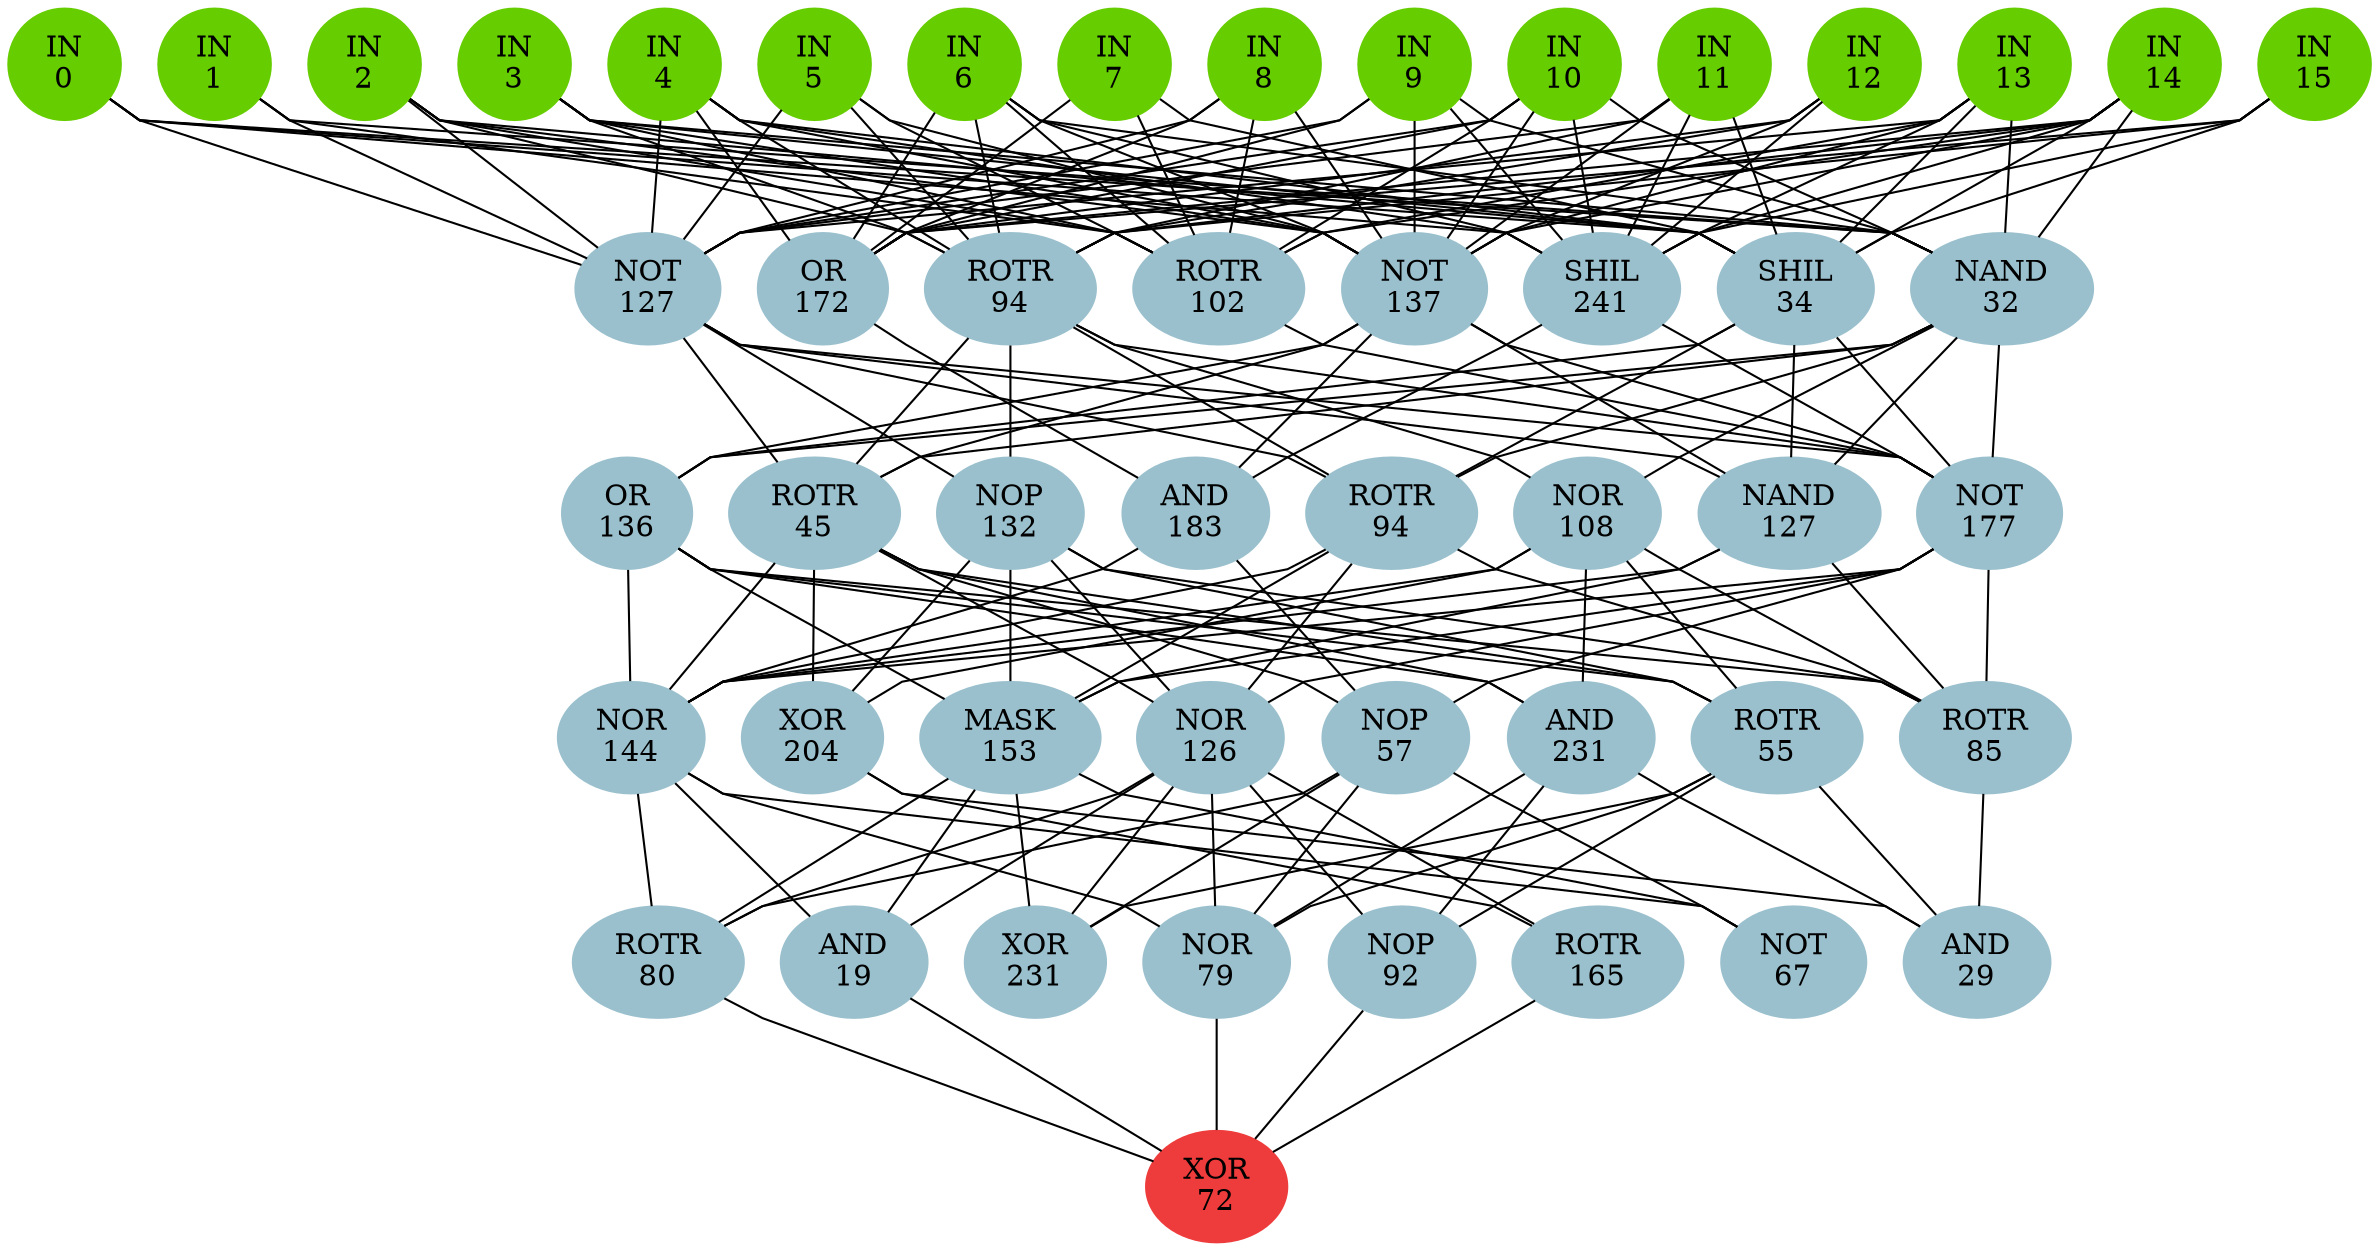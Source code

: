 graph EACircuit {
rankdir=BT;
ranksep=0.75;
ordering=out;
splines=polyline;
node [style=filled, color=lightblue2];

{ rank=same;
node [color=chartreuse3];
"-1_0"[label="IN\n0"];
node [color=chartreuse3];
"-1_1"[label="IN\n1"];
node [color=chartreuse3];
"-1_2"[label="IN\n2"];
node [color=chartreuse3];
"-1_3"[label="IN\n3"];
node [color=chartreuse3];
"-1_4"[label="IN\n4"];
node [color=chartreuse3];
"-1_5"[label="IN\n5"];
node [color=chartreuse3];
"-1_6"[label="IN\n6"];
node [color=chartreuse3];
"-1_7"[label="IN\n7"];
node [color=chartreuse3];
"-1_8"[label="IN\n8"];
node [color=chartreuse3];
"-1_9"[label="IN\n9"];
node [color=chartreuse3];
"-1_10"[label="IN\n10"];
node [color=chartreuse3];
"-1_11"[label="IN\n11"];
node [color=chartreuse3];
"-1_12"[label="IN\n12"];
node [color=chartreuse3];
"-1_13"[label="IN\n13"];
node [color=chartreuse3];
"-1_14"[label="IN\n14"];
node [color=chartreuse3];
"-1_15"[label="IN\n15"];
}
{ rank=same;
node [color=lightblue3];
"0_0"[label="NOT\n127"];
node [color=lightblue3];
"0_1"[label="OR\n172"];
node [color=lightblue3];
"0_2"[label="ROTR\n94"];
node [color=lightblue3];
"0_3"[label="ROTR\n102"];
node [color=lightblue3];
"0_4"[label="NOT\n137"];
node [color=lightblue3];
"0_5"[label="SHIL\n241"];
node [color=lightblue3];
"0_6"[label="SHIL\n34"];
node [color=lightblue3];
"0_7"[label="NAND\n32"];
}
{ rank=same;
node [color=lightblue3];
"1_0"[label="OR\n136"];
node [color=lightblue3];
"1_1"[label="ROTR\n45"];
node [color=lightblue3];
"1_2"[label="NOP\n132"];
node [color=lightblue3];
"1_3"[label="AND\n183"];
node [color=lightblue3];
"1_4"[label="ROTR\n94"];
node [color=lightblue3];
"1_5"[label="NOR\n108"];
node [color=lightblue3];
"1_6"[label="NAND\n127"];
node [color=lightblue3];
"1_7"[label="NOT\n177"];
}
{ rank=same;
node [color=lightblue3];
"2_0"[label="NOR\n144"];
node [color=lightblue3];
"2_1"[label="XOR\n204"];
node [color=lightblue3];
"2_2"[label="MASK\n153"];
node [color=lightblue3];
"2_3"[label="NOR\n126"];
node [color=lightblue3];
"2_4"[label="NOP\n57"];
node [color=lightblue3];
"2_5"[label="AND\n231"];
node [color=lightblue3];
"2_6"[label="ROTR\n55"];
node [color=lightblue3];
"2_7"[label="ROTR\n85"];
}
{ rank=same;
node [color=lightblue3];
"3_0"[label="ROTR\n80"];
node [color=lightblue3];
"3_1"[label="AND\n19"];
node [color=lightblue3];
"3_2"[label="XOR\n231"];
node [color=lightblue3];
"3_3"[label="NOR\n79"];
node [color=lightblue3];
"3_4"[label="NOP\n92"];
node [color=lightblue3];
"3_5"[label="ROTR\n165"];
node [color=lightblue3];
"3_6"[label="NOT\n67"];
node [color=lightblue3];
"3_7"[label="AND\n29"];
}
{ rank=same;
node [color=brown2];
"4_0"[label="XOR\n72"];
}
edge[style=invis];
"-1_0" -- "-1_1" -- "-1_2" -- "-1_3" -- "-1_4" -- "-1_5" -- "-1_6" -- "-1_7" -- "-1_8" -- "-1_9" -- "-1_10" -- "-1_11" -- "-1_12" -- "-1_13" -- "-1_14" -- "-1_15";
"0_0" -- "0_1" -- "0_2" -- "0_3" -- "0_4" -- "0_5" -- "0_6" -- "0_7";
"1_0" -- "1_1" -- "1_2" -- "1_3" -- "1_4" -- "1_5" -- "1_6" -- "1_7";
"2_0" -- "2_1" -- "2_2" -- "2_3" -- "2_4" -- "2_5" -- "2_6" -- "2_7";
"3_0" -- "3_1" -- "3_2" -- "3_3" -- "3_4" -- "3_5" -- "3_6" -- "3_7";
"4_0" -- "4_0";
edge[style=solid];
"0_0" -- "-1_0";
"0_0" -- "-1_1";
"0_0" -- "-1_2";
"0_0" -- "-1_4";
"0_0" -- "-1_5";
"0_0" -- "-1_8";
"0_0" -- "-1_9";
"0_0" -- "-1_10";
"0_0" -- "-1_11";
"0_0" -- "-1_13";
"0_1" -- "-1_4";
"0_1" -- "-1_6";
"0_1" -- "-1_7";
"0_1" -- "-1_8";
"0_1" -- "-1_9";
"0_1" -- "-1_10";
"0_1" -- "-1_12";
"0_1" -- "-1_14";
"0_1" -- "-1_15";
"0_2" -- "-1_2";
"0_2" -- "-1_3";
"0_2" -- "-1_4";
"0_2" -- "-1_5";
"0_2" -- "-1_6";
"0_2" -- "-1_11";
"0_2" -- "-1_12";
"0_2" -- "-1_14";
"0_2" -- "-1_15";
"0_3" -- "-1_1";
"0_3" -- "-1_2";
"0_3" -- "-1_3";
"0_3" -- "-1_5";
"0_3" -- "-1_6";
"0_3" -- "-1_7";
"0_3" -- "-1_8";
"0_3" -- "-1_10";
"0_3" -- "-1_13";
"0_3" -- "-1_14";
"0_4" -- "-1_2";
"0_4" -- "-1_3";
"0_4" -- "-1_4";
"0_4" -- "-1_5";
"0_4" -- "-1_6";
"0_4" -- "-1_8";
"0_4" -- "-1_9";
"0_4" -- "-1_10";
"0_4" -- "-1_11";
"0_4" -- "-1_12";
"0_4" -- "-1_13";
"0_4" -- "-1_14";
"0_5" -- "-1_0";
"0_5" -- "-1_4";
"0_5" -- "-1_6";
"0_5" -- "-1_9";
"0_5" -- "-1_10";
"0_5" -- "-1_11";
"0_5" -- "-1_12";
"0_5" -- "-1_13";
"0_5" -- "-1_14";
"0_5" -- "-1_15";
"0_6" -- "-1_0";
"0_6" -- "-1_2";
"0_6" -- "-1_3";
"0_6" -- "-1_4";
"0_6" -- "-1_7";
"0_6" -- "-1_11";
"0_6" -- "-1_13";
"0_6" -- "-1_14";
"0_6" -- "-1_15";
"0_7" -- "-1_0";
"0_7" -- "-1_1";
"0_7" -- "-1_3";
"0_7" -- "-1_6";
"0_7" -- "-1_9";
"0_7" -- "-1_10";
"0_7" -- "-1_13";
"0_7" -- "-1_14";
"1_0" -- "0_4";
"1_0" -- "0_6";
"1_0" -- "0_7";
"1_1" -- "0_0";
"1_1" -- "0_2";
"1_1" -- "0_4";
"1_1" -- "0_7";
"1_2" -- "0_0";
"1_2" -- "0_2";
"1_3" -- "0_1";
"1_3" -- "0_4";
"1_3" -- "0_5";
"1_4" -- "0_0";
"1_4" -- "0_2";
"1_4" -- "0_6";
"1_4" -- "0_7";
"1_5" -- "0_2";
"1_5" -- "0_7";
"1_6" -- "0_0";
"1_6" -- "0_4";
"1_6" -- "0_6";
"1_6" -- "0_7";
"1_7" -- "0_0";
"1_7" -- "0_2";
"1_7" -- "0_3";
"1_7" -- "0_4";
"1_7" -- "0_5";
"1_7" -- "0_6";
"1_7" -- "0_7";
"2_0" -- "1_0";
"2_0" -- "1_1";
"2_0" -- "1_3";
"2_0" -- "1_4";
"2_0" -- "1_5";
"2_0" -- "1_6";
"2_0" -- "1_7";
"2_1" -- "1_1";
"2_1" -- "1_2";
"2_1" -- "1_5";
"2_2" -- "1_0";
"2_2" -- "1_2";
"2_2" -- "1_4";
"2_2" -- "1_6";
"2_2" -- "1_7";
"2_3" -- "1_1";
"2_3" -- "1_2";
"2_3" -- "1_4";
"2_3" -- "1_7";
"2_4" -- "1_1";
"2_4" -- "1_3";
"2_4" -- "1_7";
"2_5" -- "1_0";
"2_5" -- "1_1";
"2_5" -- "1_5";
"2_6" -- "1_0";
"2_6" -- "1_1";
"2_6" -- "1_2";
"2_6" -- "1_5";
"2_7" -- "1_0";
"2_7" -- "1_2";
"2_7" -- "1_4";
"2_7" -- "1_5";
"2_7" -- "1_6";
"2_7" -- "1_7";
"3_0" -- "2_0";
"3_0" -- "2_2";
"3_0" -- "2_3";
"3_0" -- "2_4";
"3_1" -- "2_0";
"3_1" -- "2_2";
"3_1" -- "2_3";
"3_2" -- "2_2";
"3_2" -- "2_3";
"3_2" -- "2_4";
"3_2" -- "2_6";
"3_3" -- "2_0";
"3_3" -- "2_3";
"3_3" -- "2_4";
"3_3" -- "2_5";
"3_3" -- "2_6";
"3_4" -- "2_3";
"3_4" -- "2_5";
"3_4" -- "2_6";
"3_5" -- "2_1";
"3_5" -- "2_3";
"3_6" -- "2_0";
"3_6" -- "2_2";
"3_6" -- "2_4";
"3_7" -- "2_1";
"3_7" -- "2_5";
"3_7" -- "2_6";
"3_7" -- "2_7";
"4_0" -- "3_0";
"4_0" -- "3_1";
"4_0" -- "3_3";
"4_0" -- "3_4";
"4_0" -- "3_5";
}